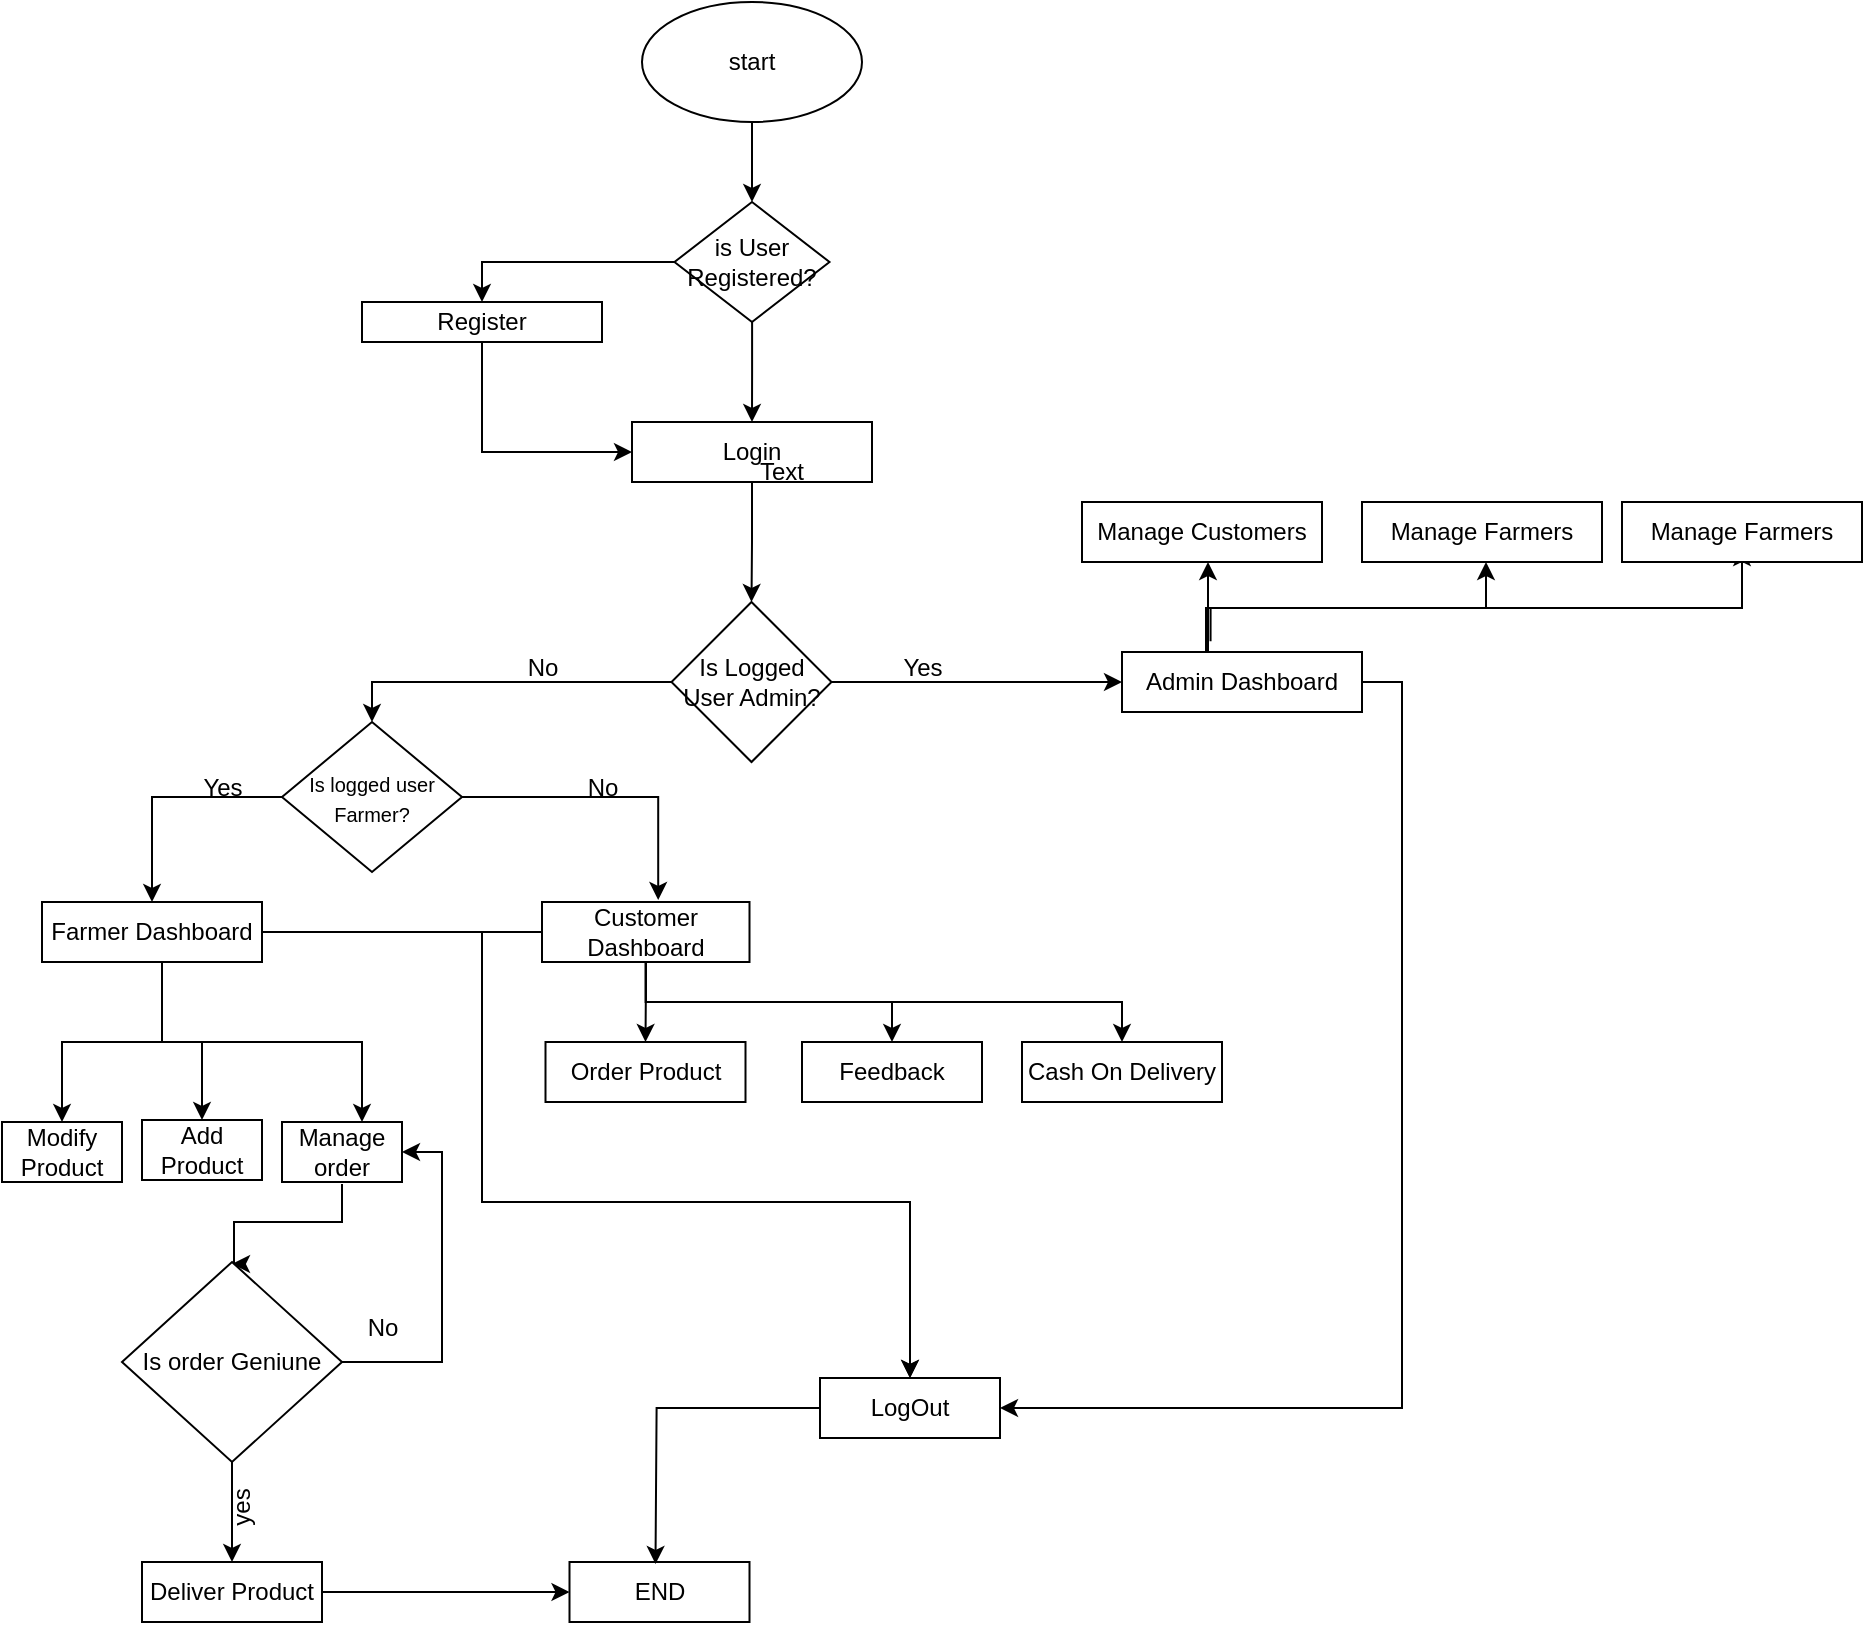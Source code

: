 <mxfile version="21.5.2" type="device">
  <diagram id="C5RBs43oDa-KdzZeNtuy" name="Page-1">
    <mxGraphModel dx="1050" dy="573" grid="1" gridSize="10" guides="1" tooltips="1" connect="1" arrows="1" fold="1" page="1" pageScale="1" pageWidth="827" pageHeight="1169" math="0" shadow="0">
      <root>
        <mxCell id="WIyWlLk6GJQsqaUBKTNV-0" />
        <mxCell id="WIyWlLk6GJQsqaUBKTNV-1" parent="WIyWlLk6GJQsqaUBKTNV-0" />
        <mxCell id="rPbaxVWANsye8pXzsSqK-4" style="edgeStyle=orthogonalEdgeStyle;rounded=0;orthogonalLoop=1;jettySize=auto;html=1;exitX=0.5;exitY=1;exitDx=0;exitDy=0;entryX=0.5;entryY=0;entryDx=0;entryDy=0;" parent="WIyWlLk6GJQsqaUBKTNV-1" source="rPbaxVWANsye8pXzsSqK-0" target="rPbaxVWANsye8pXzsSqK-3" edge="1">
          <mxGeometry relative="1" as="geometry" />
        </mxCell>
        <mxCell id="rPbaxVWANsye8pXzsSqK-0" value="start" style="ellipse;whiteSpace=wrap;html=1;" parent="WIyWlLk6GJQsqaUBKTNV-1" vertex="1">
          <mxGeometry x="320" y="20" width="110" height="60" as="geometry" />
        </mxCell>
        <mxCell id="rPbaxVWANsye8pXzsSqK-6" style="edgeStyle=orthogonalEdgeStyle;rounded=0;orthogonalLoop=1;jettySize=auto;html=1;entryX=0.5;entryY=0;entryDx=0;entryDy=0;" parent="WIyWlLk6GJQsqaUBKTNV-1" source="rPbaxVWANsye8pXzsSqK-3" target="rPbaxVWANsye8pXzsSqK-5" edge="1">
          <mxGeometry relative="1" as="geometry" />
        </mxCell>
        <mxCell id="rPbaxVWANsye8pXzsSqK-8" style="edgeStyle=orthogonalEdgeStyle;rounded=0;orthogonalLoop=1;jettySize=auto;html=1;entryX=0.5;entryY=0;entryDx=0;entryDy=0;" parent="WIyWlLk6GJQsqaUBKTNV-1" source="rPbaxVWANsye8pXzsSqK-3" target="rPbaxVWANsye8pXzsSqK-7" edge="1">
          <mxGeometry relative="1" as="geometry" />
        </mxCell>
        <mxCell id="rPbaxVWANsye8pXzsSqK-3" value="is User Registered?" style="rhombus;whiteSpace=wrap;html=1;" parent="WIyWlLk6GJQsqaUBKTNV-1" vertex="1">
          <mxGeometry x="336.25" y="120" width="77.5" height="60" as="geometry" />
        </mxCell>
        <mxCell id="rPbaxVWANsye8pXzsSqK-11" style="edgeStyle=orthogonalEdgeStyle;rounded=0;orthogonalLoop=1;jettySize=auto;html=1;entryX=0.5;entryY=0;entryDx=0;entryDy=0;" parent="WIyWlLk6GJQsqaUBKTNV-1" source="rPbaxVWANsye8pXzsSqK-5" target="rPbaxVWANsye8pXzsSqK-10" edge="1">
          <mxGeometry relative="1" as="geometry" />
        </mxCell>
        <mxCell id="rPbaxVWANsye8pXzsSqK-5" value="Login" style="rounded=0;whiteSpace=wrap;html=1;" parent="WIyWlLk6GJQsqaUBKTNV-1" vertex="1">
          <mxGeometry x="315" y="230" width="120" height="30" as="geometry" />
        </mxCell>
        <mxCell id="rPbaxVWANsye8pXzsSqK-9" style="edgeStyle=orthogonalEdgeStyle;rounded=0;orthogonalLoop=1;jettySize=auto;html=1;entryX=0;entryY=0.5;entryDx=0;entryDy=0;" parent="WIyWlLk6GJQsqaUBKTNV-1" source="rPbaxVWANsye8pXzsSqK-7" target="rPbaxVWANsye8pXzsSqK-5" edge="1">
          <mxGeometry relative="1" as="geometry">
            <Array as="points">
              <mxPoint x="240" y="245" />
            </Array>
          </mxGeometry>
        </mxCell>
        <mxCell id="rPbaxVWANsye8pXzsSqK-7" value="Register" style="rounded=0;whiteSpace=wrap;html=1;" parent="WIyWlLk6GJQsqaUBKTNV-1" vertex="1">
          <mxGeometry x="180" y="170" width="120" height="20" as="geometry" />
        </mxCell>
        <mxCell id="rPbaxVWANsye8pXzsSqK-13" style="edgeStyle=orthogonalEdgeStyle;rounded=0;orthogonalLoop=1;jettySize=auto;html=1;entryX=0;entryY=0.5;entryDx=0;entryDy=0;" parent="WIyWlLk6GJQsqaUBKTNV-1" source="rPbaxVWANsye8pXzsSqK-10" target="rPbaxVWANsye8pXzsSqK-12" edge="1">
          <mxGeometry relative="1" as="geometry" />
        </mxCell>
        <mxCell id="rPbaxVWANsye8pXzsSqK-32" style="edgeStyle=orthogonalEdgeStyle;rounded=0;orthogonalLoop=1;jettySize=auto;html=1;entryX=0.5;entryY=0;entryDx=0;entryDy=0;" parent="WIyWlLk6GJQsqaUBKTNV-1" source="rPbaxVWANsye8pXzsSqK-10" target="rPbaxVWANsye8pXzsSqK-18" edge="1">
          <mxGeometry relative="1" as="geometry" />
        </mxCell>
        <mxCell id="rPbaxVWANsye8pXzsSqK-10" value="Is Logged User Admin?" style="rhombus;whiteSpace=wrap;html=1;" parent="WIyWlLk6GJQsqaUBKTNV-1" vertex="1">
          <mxGeometry x="334.75" y="320" width="80" height="80" as="geometry" />
        </mxCell>
        <mxCell id="rPbaxVWANsye8pXzsSqK-57" style="edgeStyle=orthogonalEdgeStyle;rounded=0;orthogonalLoop=1;jettySize=auto;html=1;entryX=0.5;entryY=1;entryDx=0;entryDy=0;" parent="WIyWlLk6GJQsqaUBKTNV-1" edge="1">
          <mxGeometry relative="1" as="geometry">
            <mxPoint x="623" y="345" as="sourcePoint" />
            <mxPoint x="603" y="300" as="targetPoint" />
          </mxGeometry>
        </mxCell>
        <mxCell id="rPbaxVWANsye8pXzsSqK-58" style="edgeStyle=orthogonalEdgeStyle;rounded=0;orthogonalLoop=1;jettySize=auto;html=1;" parent="WIyWlLk6GJQsqaUBKTNV-1" edge="1">
          <mxGeometry relative="1" as="geometry">
            <mxPoint x="602" y="345" as="sourcePoint" />
            <mxPoint x="742" y="300" as="targetPoint" />
            <Array as="points">
              <mxPoint x="602" y="323" />
              <mxPoint x="742" y="323" />
            </Array>
          </mxGeometry>
        </mxCell>
        <mxCell id="rPbaxVWANsye8pXzsSqK-77" style="edgeStyle=orthogonalEdgeStyle;rounded=0;orthogonalLoop=1;jettySize=auto;html=1;entryX=0.5;entryY=1;entryDx=0;entryDy=0;exitX=0.369;exitY=0.056;exitDx=0;exitDy=0;exitPerimeter=0;" parent="WIyWlLk6GJQsqaUBKTNV-1" edge="1">
          <mxGeometry relative="1" as="geometry">
            <mxPoint x="604.28" y="339.68" as="sourcePoint" />
            <mxPoint x="870" y="293" as="targetPoint" />
            <Array as="points">
              <mxPoint x="604" y="323" />
              <mxPoint x="870" y="323" />
            </Array>
          </mxGeometry>
        </mxCell>
        <mxCell id="rPbaxVWANsye8pXzsSqK-78" style="edgeStyle=orthogonalEdgeStyle;rounded=0;orthogonalLoop=1;jettySize=auto;html=1;entryX=1;entryY=0.5;entryDx=0;entryDy=0;" parent="WIyWlLk6GJQsqaUBKTNV-1" source="rPbaxVWANsye8pXzsSqK-12" target="rPbaxVWANsye8pXzsSqK-67" edge="1">
          <mxGeometry relative="1" as="geometry">
            <Array as="points">
              <mxPoint x="700" y="360" />
              <mxPoint x="700" y="723" />
            </Array>
          </mxGeometry>
        </mxCell>
        <mxCell id="rPbaxVWANsye8pXzsSqK-12" value="Admin Dashboard" style="rounded=0;whiteSpace=wrap;html=1;" parent="WIyWlLk6GJQsqaUBKTNV-1" vertex="1">
          <mxGeometry x="560" y="345" width="120" height="30" as="geometry" />
        </mxCell>
        <mxCell id="rPbaxVWANsye8pXzsSqK-14" value="Manage Customers" style="rounded=0;whiteSpace=wrap;html=1;" parent="WIyWlLk6GJQsqaUBKTNV-1" vertex="1">
          <mxGeometry x="540" y="270" width="120" height="30" as="geometry" />
        </mxCell>
        <mxCell id="rPbaxVWANsye8pXzsSqK-15" value="Manage Farmers" style="rounded=0;whiteSpace=wrap;html=1;" parent="WIyWlLk6GJQsqaUBKTNV-1" vertex="1">
          <mxGeometry x="680" y="270" width="120" height="30" as="geometry" />
        </mxCell>
        <mxCell id="rPbaxVWANsye8pXzsSqK-16" value="Yes" style="text;html=1;align=center;verticalAlign=middle;resizable=0;points=[];autosize=1;strokeColor=none;fillColor=none;" parent="WIyWlLk6GJQsqaUBKTNV-1" vertex="1">
          <mxGeometry x="440" y="338" width="40" height="30" as="geometry" />
        </mxCell>
        <mxCell id="rPbaxVWANsye8pXzsSqK-23" style="edgeStyle=orthogonalEdgeStyle;rounded=0;orthogonalLoop=1;jettySize=auto;html=1;entryX=0.5;entryY=0;entryDx=0;entryDy=0;" parent="WIyWlLk6GJQsqaUBKTNV-1" source="rPbaxVWANsye8pXzsSqK-18" target="rPbaxVWANsye8pXzsSqK-24" edge="1">
          <mxGeometry relative="1" as="geometry">
            <mxPoint x="80" y="423" as="targetPoint" />
          </mxGeometry>
        </mxCell>
        <mxCell id="rPbaxVWANsye8pXzsSqK-31" style="edgeStyle=orthogonalEdgeStyle;rounded=0;orthogonalLoop=1;jettySize=auto;html=1;entryX=0.56;entryY=-0.034;entryDx=0;entryDy=0;entryPerimeter=0;" parent="WIyWlLk6GJQsqaUBKTNV-1" source="rPbaxVWANsye8pXzsSqK-18" target="rPbaxVWANsye8pXzsSqK-27" edge="1">
          <mxGeometry relative="1" as="geometry" />
        </mxCell>
        <mxCell id="rPbaxVWANsye8pXzsSqK-18" value="&lt;font style=&quot;font-size: 10px;&quot;&gt;Is logged user Farmer?&lt;/font&gt;" style="rhombus;whiteSpace=wrap;html=1;" parent="WIyWlLk6GJQsqaUBKTNV-1" vertex="1">
          <mxGeometry x="140" y="380" width="90" height="75" as="geometry" />
        </mxCell>
        <mxCell id="rPbaxVWANsye8pXzsSqK-49" style="edgeStyle=orthogonalEdgeStyle;rounded=0;orthogonalLoop=1;jettySize=auto;html=1;exitX=0.25;exitY=1;exitDx=0;exitDy=0;" parent="WIyWlLk6GJQsqaUBKTNV-1" source="rPbaxVWANsye8pXzsSqK-24" target="rPbaxVWANsye8pXzsSqK-37" edge="1">
          <mxGeometry relative="1" as="geometry">
            <Array as="points">
              <mxPoint x="80" y="500" />
              <mxPoint x="80" y="540" />
              <mxPoint x="30" y="540" />
            </Array>
          </mxGeometry>
        </mxCell>
        <mxCell id="rPbaxVWANsye8pXzsSqK-50" style="edgeStyle=orthogonalEdgeStyle;rounded=0;orthogonalLoop=1;jettySize=auto;html=1;" parent="WIyWlLk6GJQsqaUBKTNV-1" source="rPbaxVWANsye8pXzsSqK-24" target="rPbaxVWANsye8pXzsSqK-45" edge="1">
          <mxGeometry relative="1" as="geometry">
            <Array as="points">
              <mxPoint x="80" y="540" />
              <mxPoint x="100" y="540" />
            </Array>
          </mxGeometry>
        </mxCell>
        <mxCell id="rPbaxVWANsye8pXzsSqK-79" style="edgeStyle=orthogonalEdgeStyle;rounded=0;orthogonalLoop=1;jettySize=auto;html=1;" parent="WIyWlLk6GJQsqaUBKTNV-1" source="rPbaxVWANsye8pXzsSqK-24" target="rPbaxVWANsye8pXzsSqK-67" edge="1">
          <mxGeometry relative="1" as="geometry">
            <Array as="points">
              <mxPoint x="240" y="485" />
              <mxPoint x="240" y="620" />
              <mxPoint x="454" y="620" />
            </Array>
          </mxGeometry>
        </mxCell>
        <mxCell id="rPbaxVWANsye8pXzsSqK-24" value="Farmer Dashboard" style="rounded=0;whiteSpace=wrap;html=1;" parent="WIyWlLk6GJQsqaUBKTNV-1" vertex="1">
          <mxGeometry x="20" y="470" width="110" height="30" as="geometry" />
        </mxCell>
        <mxCell id="rPbaxVWANsye8pXzsSqK-51" style="edgeStyle=orthogonalEdgeStyle;rounded=0;orthogonalLoop=1;jettySize=auto;html=1;entryX=0.5;entryY=0;entryDx=0;entryDy=0;" parent="WIyWlLk6GJQsqaUBKTNV-1" source="rPbaxVWANsye8pXzsSqK-27" target="rPbaxVWANsye8pXzsSqK-39" edge="1">
          <mxGeometry relative="1" as="geometry" />
        </mxCell>
        <mxCell id="rPbaxVWANsye8pXzsSqK-54" style="edgeStyle=orthogonalEdgeStyle;rounded=0;orthogonalLoop=1;jettySize=auto;html=1;entryX=0.5;entryY=0;entryDx=0;entryDy=0;" parent="WIyWlLk6GJQsqaUBKTNV-1" source="rPbaxVWANsye8pXzsSqK-27" target="rPbaxVWANsye8pXzsSqK-53" edge="1">
          <mxGeometry relative="1" as="geometry">
            <Array as="points">
              <mxPoint x="322" y="520" />
              <mxPoint x="445" y="520" />
            </Array>
          </mxGeometry>
        </mxCell>
        <mxCell id="rPbaxVWANsye8pXzsSqK-56" style="edgeStyle=orthogonalEdgeStyle;rounded=0;orthogonalLoop=1;jettySize=auto;html=1;entryX=0.5;entryY=0;entryDx=0;entryDy=0;" parent="WIyWlLk6GJQsqaUBKTNV-1" source="rPbaxVWANsye8pXzsSqK-27" target="rPbaxVWANsye8pXzsSqK-55" edge="1">
          <mxGeometry relative="1" as="geometry">
            <Array as="points">
              <mxPoint x="322" y="520" />
              <mxPoint x="560" y="520" />
            </Array>
          </mxGeometry>
        </mxCell>
        <mxCell id="rPbaxVWANsye8pXzsSqK-80" style="edgeStyle=orthogonalEdgeStyle;rounded=0;orthogonalLoop=1;jettySize=auto;html=1;" parent="WIyWlLk6GJQsqaUBKTNV-1" source="rPbaxVWANsye8pXzsSqK-27" target="rPbaxVWANsye8pXzsSqK-67" edge="1">
          <mxGeometry relative="1" as="geometry">
            <Array as="points">
              <mxPoint x="240" y="485" />
              <mxPoint x="240" y="620" />
              <mxPoint x="454" y="620" />
            </Array>
          </mxGeometry>
        </mxCell>
        <mxCell id="rPbaxVWANsye8pXzsSqK-27" value="Customer Dashboard" style="rounded=0;whiteSpace=wrap;html=1;" parent="WIyWlLk6GJQsqaUBKTNV-1" vertex="1">
          <mxGeometry x="270" y="470" width="103.75" height="30" as="geometry" />
        </mxCell>
        <mxCell id="rPbaxVWANsye8pXzsSqK-37" value="Modify Product" style="rounded=0;whiteSpace=wrap;html=1;" parent="WIyWlLk6GJQsqaUBKTNV-1" vertex="1">
          <mxGeometry y="580" width="60" height="30" as="geometry" />
        </mxCell>
        <mxCell id="rPbaxVWANsye8pXzsSqK-39" value="Order Product" style="rounded=0;whiteSpace=wrap;html=1;" parent="WIyWlLk6GJQsqaUBKTNV-1" vertex="1">
          <mxGeometry x="271.75" y="540" width="100" height="30" as="geometry" />
        </mxCell>
        <mxCell id="rPbaxVWANsye8pXzsSqK-47" style="edgeStyle=orthogonalEdgeStyle;rounded=0;orthogonalLoop=1;jettySize=auto;html=1;entryX=0.75;entryY=0;entryDx=0;entryDy=0;" parent="WIyWlLk6GJQsqaUBKTNV-1" edge="1">
          <mxGeometry relative="1" as="geometry">
            <mxPoint x="80" y="500" as="sourcePoint" />
            <mxPoint x="180" y="580" as="targetPoint" />
            <Array as="points">
              <mxPoint x="80" y="540" />
              <mxPoint x="180" y="540" />
            </Array>
          </mxGeometry>
        </mxCell>
        <mxCell id="rPbaxVWANsye8pXzsSqK-45" value="Add Product" style="rounded=0;whiteSpace=wrap;html=1;" parent="WIyWlLk6GJQsqaUBKTNV-1" vertex="1">
          <mxGeometry x="70" y="579" width="60" height="30" as="geometry" />
        </mxCell>
        <mxCell id="rPbaxVWANsye8pXzsSqK-60" style="edgeStyle=orthogonalEdgeStyle;rounded=0;orthogonalLoop=1;jettySize=auto;html=1;" parent="WIyWlLk6GJQsqaUBKTNV-1" edge="1">
          <mxGeometry relative="1" as="geometry">
            <mxPoint x="170" y="611" as="sourcePoint" />
            <mxPoint x="115" y="651" as="targetPoint" />
            <Array as="points">
              <mxPoint x="170" y="630" />
              <mxPoint x="116" y="630" />
              <mxPoint x="116" y="651" />
            </Array>
          </mxGeometry>
        </mxCell>
        <mxCell id="rPbaxVWANsye8pXzsSqK-46" value="Manage order" style="rounded=0;whiteSpace=wrap;html=1;" parent="WIyWlLk6GJQsqaUBKTNV-1" vertex="1">
          <mxGeometry x="140" y="580" width="60" height="30" as="geometry" />
        </mxCell>
        <mxCell id="rPbaxVWANsye8pXzsSqK-53" value="Feedback" style="rounded=0;whiteSpace=wrap;html=1;" parent="WIyWlLk6GJQsqaUBKTNV-1" vertex="1">
          <mxGeometry x="400" y="540" width="90" height="30" as="geometry" />
        </mxCell>
        <mxCell id="rPbaxVWANsye8pXzsSqK-55" value="Cash On Delivery" style="rounded=0;whiteSpace=wrap;html=1;" parent="WIyWlLk6GJQsqaUBKTNV-1" vertex="1">
          <mxGeometry x="510" y="540" width="100" height="30" as="geometry" />
        </mxCell>
        <mxCell id="rPbaxVWANsye8pXzsSqK-61" style="edgeStyle=orthogonalEdgeStyle;rounded=0;orthogonalLoop=1;jettySize=auto;html=1;exitX=1;exitY=0.5;exitDx=0;exitDy=0;entryX=1;entryY=0.5;entryDx=0;entryDy=0;" parent="WIyWlLk6GJQsqaUBKTNV-1" source="rPbaxVWANsye8pXzsSqK-59" target="rPbaxVWANsye8pXzsSqK-46" edge="1">
          <mxGeometry relative="1" as="geometry" />
        </mxCell>
        <mxCell id="rPbaxVWANsye8pXzsSqK-64" style="edgeStyle=orthogonalEdgeStyle;rounded=0;orthogonalLoop=1;jettySize=auto;html=1;" parent="WIyWlLk6GJQsqaUBKTNV-1" source="rPbaxVWANsye8pXzsSqK-59" target="rPbaxVWANsye8pXzsSqK-63" edge="1">
          <mxGeometry relative="1" as="geometry" />
        </mxCell>
        <mxCell id="rPbaxVWANsye8pXzsSqK-59" value="Is order Geniune" style="rhombus;whiteSpace=wrap;html=1;" parent="WIyWlLk6GJQsqaUBKTNV-1" vertex="1">
          <mxGeometry x="60" y="650" width="110" height="100" as="geometry" />
        </mxCell>
        <mxCell id="rPbaxVWANsye8pXzsSqK-62" value="No" style="text;html=1;align=center;verticalAlign=middle;resizable=0;points=[];autosize=1;strokeColor=none;fillColor=none;" parent="WIyWlLk6GJQsqaUBKTNV-1" vertex="1">
          <mxGeometry x="170" y="668" width="40" height="30" as="geometry" />
        </mxCell>
        <mxCell id="rPbaxVWANsye8pXzsSqK-66" style="edgeStyle=orthogonalEdgeStyle;rounded=0;orthogonalLoop=1;jettySize=auto;html=1;" parent="WIyWlLk6GJQsqaUBKTNV-1" source="rPbaxVWANsye8pXzsSqK-63" target="rPbaxVWANsye8pXzsSqK-65" edge="1">
          <mxGeometry relative="1" as="geometry" />
        </mxCell>
        <mxCell id="rPbaxVWANsye8pXzsSqK-63" value="Deliver Product" style="rounded=0;whiteSpace=wrap;html=1;" parent="WIyWlLk6GJQsqaUBKTNV-1" vertex="1">
          <mxGeometry x="70" y="800" width="90" height="30" as="geometry" />
        </mxCell>
        <mxCell id="rPbaxVWANsye8pXzsSqK-65" value="END" style="rounded=0;whiteSpace=wrap;html=1;" parent="WIyWlLk6GJQsqaUBKTNV-1" vertex="1">
          <mxGeometry x="283.75" y="800" width="90" height="30" as="geometry" />
        </mxCell>
        <mxCell id="rPbaxVWANsye8pXzsSqK-72" style="edgeStyle=orthogonalEdgeStyle;rounded=0;orthogonalLoop=1;jettySize=auto;html=1;entryX=1;entryY=0.5;entryDx=0;entryDy=0;exitX=0;exitY=0.5;exitDx=0;exitDy=0;" parent="WIyWlLk6GJQsqaUBKTNV-1" source="rPbaxVWANsye8pXzsSqK-67" edge="1">
          <mxGeometry relative="1" as="geometry">
            <mxPoint x="362" y="709.0" as="sourcePoint" />
            <mxPoint x="326.75" y="801" as="targetPoint" />
          </mxGeometry>
        </mxCell>
        <mxCell id="rPbaxVWANsye8pXzsSqK-67" value="LogOut" style="rounded=0;whiteSpace=wrap;html=1;" parent="WIyWlLk6GJQsqaUBKTNV-1" vertex="1">
          <mxGeometry x="409" y="708" width="90" height="30" as="geometry" />
        </mxCell>
        <mxCell id="rPbaxVWANsye8pXzsSqK-68" value="yes" style="text;html=1;align=center;verticalAlign=middle;resizable=0;points=[];autosize=1;strokeColor=none;fillColor=none;rotation=-90;" parent="WIyWlLk6GJQsqaUBKTNV-1" vertex="1">
          <mxGeometry x="100" y="758" width="40" height="30" as="geometry" />
        </mxCell>
        <mxCell id="rPbaxVWANsye8pXzsSqK-73" value="No" style="text;html=1;align=center;verticalAlign=middle;resizable=0;points=[];autosize=1;strokeColor=none;fillColor=none;" parent="WIyWlLk6GJQsqaUBKTNV-1" vertex="1">
          <mxGeometry x="280" y="398" width="40" height="30" as="geometry" />
        </mxCell>
        <mxCell id="rPbaxVWANsye8pXzsSqK-74" value="Yes" style="text;html=1;align=center;verticalAlign=middle;resizable=0;points=[];autosize=1;strokeColor=none;fillColor=none;" parent="WIyWlLk6GJQsqaUBKTNV-1" vertex="1">
          <mxGeometry x="90" y="398" width="40" height="30" as="geometry" />
        </mxCell>
        <mxCell id="rPbaxVWANsye8pXzsSqK-75" value="No" style="text;html=1;align=center;verticalAlign=middle;resizable=0;points=[];autosize=1;strokeColor=none;fillColor=none;" parent="WIyWlLk6GJQsqaUBKTNV-1" vertex="1">
          <mxGeometry x="250" y="338" width="40" height="30" as="geometry" />
        </mxCell>
        <mxCell id="rPbaxVWANsye8pXzsSqK-76" value="Manage Farmers" style="rounded=0;whiteSpace=wrap;html=1;" parent="WIyWlLk6GJQsqaUBKTNV-1" vertex="1">
          <mxGeometry x="810" y="270" width="120" height="30" as="geometry" />
        </mxCell>
        <mxCell id="fCgB68FxyiANEFOPEbRv-0" value="Text" style="text;html=1;strokeColor=none;fillColor=none;align=center;verticalAlign=middle;whiteSpace=wrap;rounded=0;" vertex="1" parent="WIyWlLk6GJQsqaUBKTNV-1">
          <mxGeometry x="360" y="240" width="60" height="30" as="geometry" />
        </mxCell>
      </root>
    </mxGraphModel>
  </diagram>
</mxfile>
